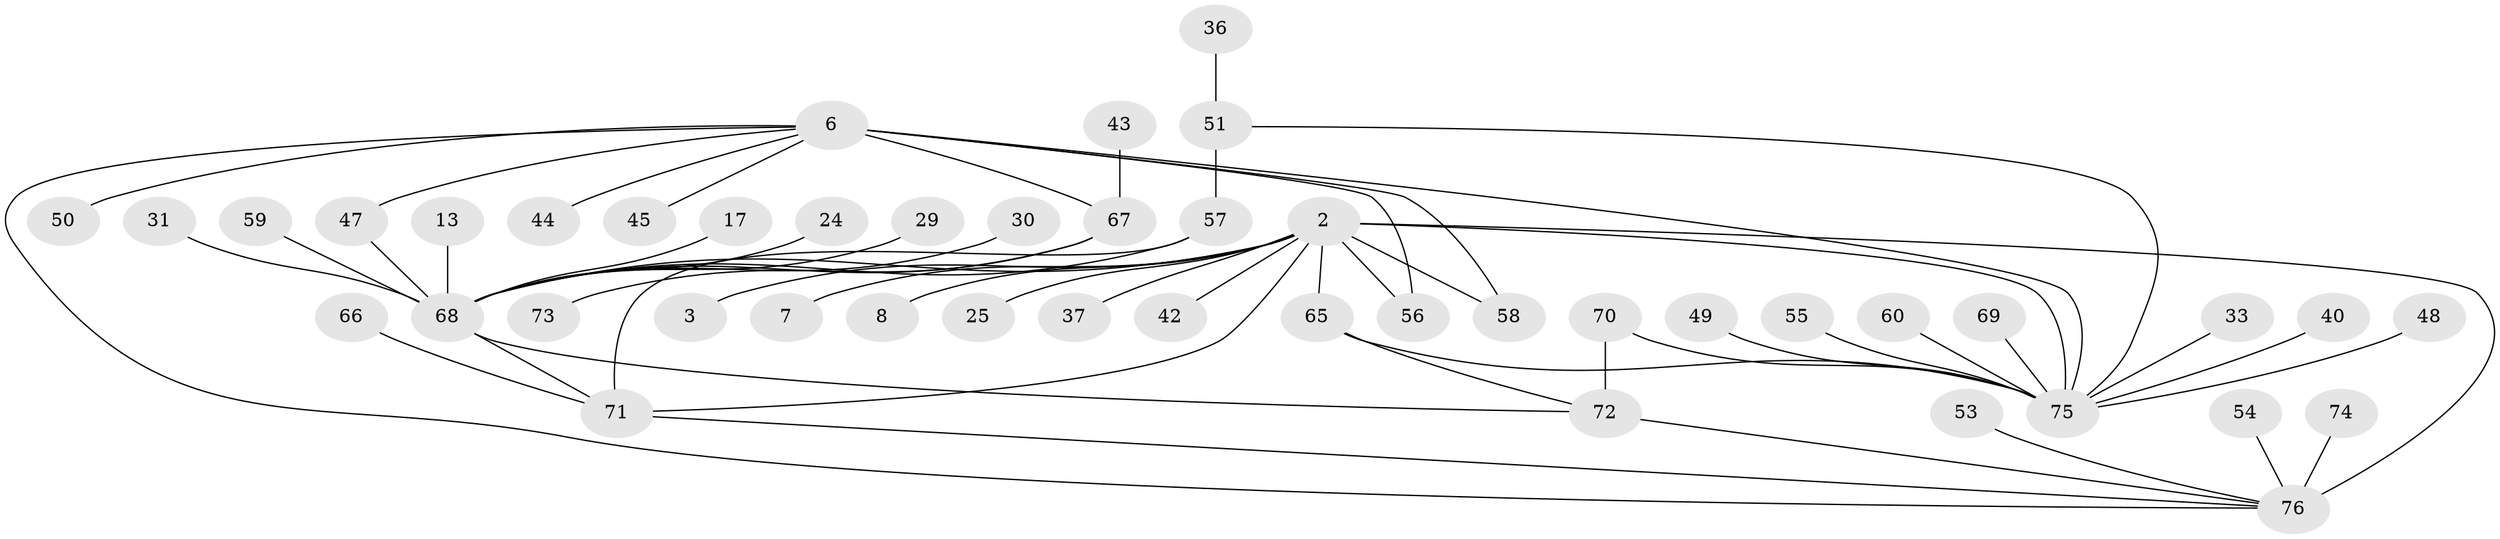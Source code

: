 // original degree distribution, {2: 0.23684210526315788, 23: 0.013157894736842105, 1: 0.42105263157894735, 8: 0.013157894736842105, 4: 0.05263157894736842, 12: 0.013157894736842105, 7: 0.02631578947368421, 5: 0.09210526315789473, 13: 0.013157894736842105, 3: 0.11842105263157894}
// Generated by graph-tools (version 1.1) at 2025/50/03/04/25 21:50:54]
// undirected, 45 vertices, 57 edges
graph export_dot {
graph [start="1"]
  node [color=gray90,style=filled];
  2;
  3;
  6;
  7;
  8;
  13;
  17;
  24;
  25;
  29;
  30;
  31;
  33;
  36;
  37;
  40 [super="+22"];
  42;
  43;
  44;
  45;
  47;
  48;
  49;
  50 [super="+28"];
  51 [super="+23"];
  53;
  54;
  55;
  56 [super="+20"];
  57 [super="+18"];
  58;
  59;
  60;
  65 [super="+32+34+52"];
  66;
  67 [super="+11+15"];
  68 [super="+10+4+1+27"];
  69;
  70;
  71 [super="+61+62"];
  72;
  73;
  74;
  75 [super="+14+64+38+63"];
  76 [super="+39+41+46"];
  2 -- 3;
  2 -- 7;
  2 -- 8;
  2 -- 25;
  2 -- 37;
  2 -- 42;
  2 -- 56;
  2 -- 58;
  2 -- 71;
  2 -- 76 [weight=6];
  2 -- 75 [weight=3];
  2 -- 68 [weight=3];
  2 -- 65;
  6 -- 44;
  6 -- 45;
  6 -- 47;
  6 -- 58;
  6 -- 67;
  6 -- 75 [weight=3];
  6 -- 76 [weight=2];
  6 -- 56;
  6 -- 50;
  13 -- 68;
  17 -- 68;
  24 -- 68;
  29 -- 68;
  30 -- 68;
  31 -- 68;
  33 -- 75;
  36 -- 51;
  40 -- 75;
  43 -- 67;
  47 -- 68;
  48 -- 75;
  49 -- 75;
  51 -- 57 [weight=2];
  51 -- 75;
  53 -- 76;
  54 -- 76;
  55 -- 75;
  57 -- 68 [weight=2];
  57 -- 71 [weight=2];
  59 -- 68;
  60 -- 75 [weight=2];
  65 -- 72;
  65 -- 75 [weight=2];
  66 -- 71;
  67 -- 68 [weight=2];
  67 -- 73;
  68 -- 72;
  68 -- 71;
  69 -- 75;
  70 -- 72;
  70 -- 75;
  71 -- 76;
  72 -- 76 [weight=2];
  74 -- 76;
}
